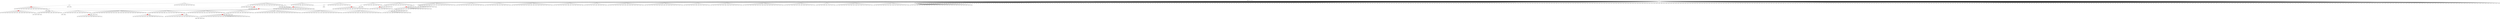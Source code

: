 digraph g {
	"59" -> "60";
	"60" [color=indianred1, style=filled, label="32"];
	"58" -> "59";
	"59" [label="25"];
	"52" -> "53";
	"53" [label="1"];
	"44" -> "45";
	"45" [color=indianred1, style=filled, label="26"];
	"43" -> "44";
	"44" [label="9"];
	"42" -> "43";
	"43" [color=indianred1, style=filled, label="24"];
	"41" -> "42";
	"42" [label="26"];
	"39" -> "40";
	"40" [label="17"];
	"37" -> "38";
	"38" [label="29"];
	"35" -> "36";
	"36" [color=indianred1, style=filled, label="37"];
	"34" -> "35";
	"35" [label="42"];
	"32" -> "33";
	"33" [color=indianred1, style=filled, label="14"];
	"31" -> "32";
	"32" [label="38"];
	"28" -> "29";
	"29" [color=indianred1, style=filled, label="27"];
	"27" -> "28";
	"28" [label="30"];
	"25" -> "26";
	"26" [label="11"];
	"24" -> "25";
	"25" [color=indianred1, style=filled, label="48"];
	"23" -> "24";
	"24" [label="44"];
	"19" -> "20";
	"20" [label="8"];
	"19" -> "21";
	"21" [label="45"];
	"19" -> "22";
	"22" [label="23"];
	"19" -> "23";
	"23" [label="48"];
	"19" -> "27";
	"27" [label="27"];
	"19" -> "30";
	"30" [label="5"];
	"19" -> "31";
	"31" [label="14"];
	"19" -> "34";
	"34" [label="37"];
	"19" -> "37";
	"37" [label="13"];
	"19" -> "39";
	"39" [label="7"];
	"18" -> "19";
	"19" [color=indianred1, style=filled, label="39"];
	"17" -> "18";
	"18" [color=indianred1, style=filled, label="4"];
	"16" -> "17";
	"17" [label="39"];
	"12" -> "13";
	"13" [color=indianred1, style=filled, label="10"];
	"11" -> "12";
	"12" [label="2"];
	"7" -> "8";
	"8" [color=indianred1, style=filled, label="6"];
	"6" -> "7";
	"7" [label="34"];
	"3" -> "4";
	"4" [label="43"];
	"2" -> "3";
	"3" [color=indianred1, style=filled, label="3"];
	"1" -> "2";
	"2" [label="36"];
	"1" -> "5";
	"5" [label="31"];
	"0" -> "1";
	"1" [label="3"];
	"0" -> "6";
	"6" [label="6"];
	"0" -> "9";
	"9" [label="41"];
	"0" -> "10";
	"10" [label="18"];
	"0" -> "11";
	"11" [label="10"];
	"0" -> "14";
	"14" [label="16"];
	"0" -> "15";
	"15" [label="46"];
	"0" -> "16";
	"16" [label="4"];
	"0" -> "41";
	"41" [label="24"];
	"0" -> "46";
	"46" [label="35"];
	"0" -> "47";
	"47" [label="28"];
	"0" -> "48";
	"48" [label="49"];
	"0" -> "49";
	"49" [label="15"];
	"0" -> "50";
	"50" [label="40"];
	"0" -> "51";
	"51" [label="19"];
	"0" -> "52";
	"52" [label="20"];
	"0" -> "54";
	"54" [label="50"];
	"0" -> "55";
	"55" [label="22"];
	"0" -> "56";
	"56" [label="33"];
	"0" -> "57";
	"57" [label="12"];
	"0" -> "58";
	"58" [label="32"];
	"0" -> "61";
	"61" [label="47"];
	"0" -> "62";
	"62" [label="21"];
	"0" [label="germline"];
	"0" -> "cell1";
	"cell1" [shape=box];
	"1" -> "cell2";
	"cell2" [shape=box];
	"36" -> "cell3";
	"cell3" [shape=box];
	"30" -> "cell4";
	"cell4" [shape=box];
	"41" -> "cell5";
	"cell5" [shape=box];
	"0" -> "cell6";
	"cell6" [shape=box];
	"24" -> "cell7";
	"cell7" [shape=box];
	"0" -> "cell8";
	"cell8" [shape=box];
	"45" -> "cell9";
	"cell9" [shape=box];
	"60" -> "cell10";
	"cell10" [shape=box];
	"0" -> "cell11";
	"cell11" [shape=box];
	"33" -> "cell12";
	"cell12" [shape=box];
	"52" -> "cell13";
	"cell13" [shape=box];
	"0" -> "cell14";
	"cell14" [shape=box];
	"0" -> "cell15";
	"cell15" [shape=box];
	"0" -> "cell16";
	"cell16" [shape=box];
	"27" -> "cell17";
	"cell17" [shape=box];
	"11" -> "cell18";
	"cell18" [shape=box];
	"0" -> "cell19";
	"cell19" [shape=box];
	"54" -> "cell20";
	"cell20" [shape=box];
	"0" -> "cell21";
	"cell21" [shape=box];
	"0" -> "cell22";
	"cell22" [shape=box];
	"49" -> "cell23";
	"cell23" [shape=box];
	"45" -> "cell24";
	"cell24" [shape=box];
	"57" -> "cell25";
	"cell25" [shape=box];
	"0" -> "cell26";
	"cell26" [shape=box];
	"0" -> "cell27";
	"cell27" [shape=box];
	"33" -> "cell28";
	"cell28" [shape=box];
	"58" -> "cell29";
	"cell29" [shape=box];
	"0" -> "cell30";
	"cell30" [shape=box];
	"37" -> "cell31";
	"cell31" [shape=box];
	"22" -> "cell32";
	"cell32" [shape=box];
	"36" -> "cell33";
	"cell33" [shape=box];
	"0" -> "cell34";
	"cell34" [shape=box];
	"60" -> "cell35";
	"cell35" [shape=box];
	"0" -> "cell36";
	"cell36" [shape=box];
	"0" -> "cell37";
	"cell37" [shape=box];
	"0" -> "cell38";
	"cell38" [shape=box];
	"0" -> "cell39";
	"cell39" [shape=box];
	"53" -> "cell40";
	"cell40" [shape=box];
	"10" -> "cell41";
	"cell41" [shape=box];
	"0" -> "cell42";
	"cell42" [shape=box];
	"0" -> "cell43";
	"cell43" [shape=box];
	"36" -> "cell44";
	"cell44" [shape=box];
	"0" -> "cell45";
	"cell45" [shape=box];
	"0" -> "cell46";
	"cell46" [shape=box];
	"51" -> "cell47";
	"cell47" [shape=box];
	"9" -> "cell48";
	"cell48" [shape=box];
	"41" -> "cell49";
	"cell49" [shape=box];
	"0" -> "cell50";
	"cell50" [shape=box];
	"0" -> "cell51";
	"cell51" [shape=box];
	"25" -> "cell52";
	"cell52" [shape=box];
	"0" -> "cell53";
	"cell53" [shape=box];
	"16" -> "cell54";
	"cell54" [shape=box];
	"0" -> "cell55";
	"cell55" [shape=box];
	"0" -> "cell56";
	"cell56" [shape=box];
	"27" -> "cell57";
	"cell57" [shape=box];
	"0" -> "cell58";
	"cell58" [shape=box];
	"57" -> "cell59";
	"cell59" [shape=box];
	"48" -> "cell60";
	"cell60" [shape=box];
	"1" -> "cell61";
	"cell61" [shape=box];
	"0" -> "cell62";
	"cell62" [shape=box];
	"0" -> "cell63";
	"cell63" [shape=box];
	"46" -> "cell64";
	"cell64" [shape=box];
	"29" -> "cell65";
	"cell65" [shape=box];
	"0" -> "cell66";
	"cell66" [shape=box];
	"0" -> "cell67";
	"cell67" [shape=box];
	"46" -> "cell68";
	"cell68" [shape=box];
	"0" -> "cell69";
	"cell69" [shape=box];
	"61" -> "cell70";
	"cell70" [shape=box];
	"4" -> "cell71";
	"cell71" [shape=box];
	"46" -> "cell72";
	"cell72" [shape=box];
	"60" -> "cell73";
	"cell73" [shape=box];
	"61" -> "cell74";
	"cell74" [shape=box];
	"50" -> "cell75";
	"cell75" [shape=box];
	"0" -> "cell76";
	"cell76" [shape=box];
	"0" -> "cell77";
	"cell77" [shape=box];
	"21" -> "cell78";
	"cell78" [shape=box];
	"0" -> "cell79";
	"cell79" [shape=box];
	"0" -> "cell80";
	"cell80" [shape=box];
	"0" -> "cell81";
	"cell81" [shape=box];
	"58" -> "cell82";
	"cell82" [shape=box];
	"0" -> "cell83";
	"cell83" [shape=box];
	"27" -> "cell84";
	"cell84" [shape=box];
	"0" -> "cell85";
	"cell85" [shape=box];
	"0" -> "cell86";
	"cell86" [shape=box];
	"15" -> "cell87";
	"cell87" [shape=box];
	"41" -> "cell88";
	"cell88" [shape=box];
	"52" -> "cell89";
	"cell89" [shape=box];
	"0" -> "cell90";
	"cell90" [shape=box];
	"0" -> "cell91";
	"cell91" [shape=box];
	"0" -> "cell92";
	"cell92" [shape=box];
	"0" -> "cell93";
	"cell93" [shape=box];
	"0" -> "cell94";
	"cell94" [shape=box];
	"8" -> "cell95";
	"cell95" [shape=box];
	"0" -> "cell96";
	"cell96" [shape=box];
	"0" -> "cell97";
	"cell97" [shape=box];
	"14" -> "cell98";
	"cell98" [shape=box];
	"41" -> "cell99";
	"cell99" [shape=box];
	"0" -> "cell100";
	"cell100" [shape=box];
	"22" -> "cell101";
	"cell101" [shape=box];
	"0" -> "cell102";
	"cell102" [shape=box];
	"14" -> "cell103";
	"cell103" [shape=box];
	"0" -> "cell104";
	"cell104" [shape=box];
	"6" -> "cell105";
	"cell105" [shape=box];
	"27" -> "cell106";
	"cell106" [shape=box];
	"23" -> "cell107";
	"cell107" [shape=box];
	"8" -> "cell108";
	"cell108" [shape=box];
	"0" -> "cell109";
	"cell109" [shape=box];
	"0" -> "cell110";
	"cell110" [shape=box];
	"0" -> "cell111";
	"cell111" [shape=box];
	"0" -> "cell112";
	"cell112" [shape=box];
	"0" -> "cell113";
	"cell113" [shape=box];
	"56" -> "cell114";
	"cell114" [shape=box];
	"48" -> "cell115";
	"cell115" [shape=box];
	"58" -> "cell116";
	"cell116" [shape=box];
	"11" -> "cell117";
	"cell117" [shape=box];
	"48" -> "cell118";
	"cell118" [shape=box];
	"50" -> "cell119";
	"cell119" [shape=box];
	"0" -> "cell120";
	"cell120" [shape=box];
	"15" -> "cell121";
	"cell121" [shape=box];
	"0" -> "cell122";
	"cell122" [shape=box];
	"51" -> "cell123";
	"cell123" [shape=box];
	"0" -> "cell124";
	"cell124" [shape=box];
	"0" -> "cell125";
	"cell125" [shape=box];
	"0" -> "cell126";
	"cell126" [shape=box];
	"0" -> "cell127";
	"cell127" [shape=box];
	"43" -> "cell128";
	"cell128" [shape=box];
	"0" -> "cell129";
	"cell129" [shape=box];
	"54" -> "cell130";
	"cell130" [shape=box];
	"52" -> "cell131";
	"cell131" [shape=box];
	"0" -> "cell132";
	"cell132" [shape=box];
	"0" -> "cell133";
	"cell133" [shape=box];
	"0" -> "cell134";
	"cell134" [shape=box];
	"0" -> "cell135";
	"cell135" [shape=box];
	"18" -> "cell136";
	"cell136" [shape=box];
	"18" -> "cell137";
	"cell137" [shape=box];
	"0" -> "cell138";
	"cell138" [shape=box];
	"16" -> "cell139";
	"cell139" [shape=box];
	"0" -> "cell140";
	"cell140" [shape=box];
	"13" -> "cell141";
	"cell141" [shape=box];
	"0" -> "cell142";
	"cell142" [shape=box];
	"39" -> "cell143";
	"cell143" [shape=box];
	"0" -> "cell144";
	"cell144" [shape=box];
	"29" -> "cell145";
	"cell145" [shape=box];
	"25" -> "cell146";
	"cell146" [shape=box];
	"0" -> "cell147";
	"cell147" [shape=box];
	"45" -> "cell148";
	"cell148" [shape=box];
	"47" -> "cell149";
	"cell149" [shape=box];
	"0" -> "cell150";
	"cell150" [shape=box];
	"33" -> "cell151";
	"cell151" [shape=box];
	"40" -> "cell152";
	"cell152" [shape=box];
	"57" -> "cell153";
	"cell153" [shape=box];
	"33" -> "cell154";
	"cell154" [shape=box];
	"0" -> "cell155";
	"cell155" [shape=box];
	"0" -> "cell156";
	"cell156" [shape=box];
	"0" -> "cell157";
	"cell157" [shape=box];
	"14" -> "cell158";
	"cell158" [shape=box];
	"0" -> "cell159";
	"cell159" [shape=box];
	"0" -> "cell160";
	"cell160" [shape=box];
	"0" -> "cell161";
	"cell161" [shape=box];
	"0" -> "cell162";
	"cell162" [shape=box];
	"57" -> "cell163";
	"cell163" [shape=box];
	"0" -> "cell164";
	"cell164" [shape=box];
	"0" -> "cell165";
	"cell165" [shape=box];
	"0" -> "cell166";
	"cell166" [shape=box];
	"61" -> "cell167";
	"cell167" [shape=box];
	"49" -> "cell168";
	"cell168" [shape=box];
	"0" -> "cell169";
	"cell169" [shape=box];
	"0" -> "cell170";
	"cell170" [shape=box];
	"0" -> "cell171";
	"cell171" [shape=box];
	"50" -> "cell172";
	"cell172" [shape=box];
	"3" -> "cell173";
	"cell173" [shape=box];
	"18" -> "cell174";
	"cell174" [shape=box];
	"0" -> "cell175";
	"cell175" [shape=box];
	"0" -> "cell176";
	"cell176" [shape=box];
	"54" -> "cell177";
	"cell177" [shape=box];
	"0" -> "cell178";
	"cell178" [shape=box];
	"34" -> "cell179";
	"cell179" [shape=box];
	"21" -> "cell180";
	"cell180" [shape=box];
	"0" -> "cell181";
	"cell181" [shape=box];
	"0" -> "cell182";
	"cell182" [shape=box];
	"47" -> "cell183";
	"cell183" [shape=box];
	"15" -> "cell184";
	"cell184" [shape=box];
	"0" -> "cell185";
	"cell185" [shape=box];
	"30" -> "cell186";
	"cell186" [shape=box];
	"0" -> "cell187";
	"cell187" [shape=box];
	"22" -> "cell188";
	"cell188" [shape=box];
	"13" -> "cell189";
	"cell189" [shape=box];
	"0" -> "cell190";
	"cell190" [shape=box];
	"0" -> "cell191";
	"cell191" [shape=box];
	"0" -> "cell192";
	"cell192" [shape=box];
	"0" -> "cell193";
	"cell193" [shape=box];
	"0" -> "cell194";
	"cell194" [shape=box];
	"0" -> "cell195";
	"cell195" [shape=box];
	"0" -> "cell196";
	"cell196" [shape=box];
	"0" -> "cell197";
	"cell197" [shape=box];
	"62" -> "cell198";
	"cell198" [shape=box];
	"45" -> "cell199";
	"cell199" [shape=box];
	"27" -> "cell200";
	"cell200" [shape=box];
	"31" -> "cell201";
	"cell201" [shape=box];
	"0" -> "cell202";
	"cell202" [shape=box];
	"0" -> "cell203";
	"cell203" [shape=box];
	"0" -> "cell204";
	"cell204" [shape=box];
	"0" -> "cell205";
	"cell205" [shape=box];
	"0" -> "cell206";
	"cell206" [shape=box];
	"48" -> "cell207";
	"cell207" [shape=box];
	"3" -> "cell208";
	"cell208" [shape=box];
	"0" -> "cell209";
	"cell209" [shape=box];
	"0" -> "cell210";
	"cell210" [shape=box];
	"46" -> "cell211";
	"cell211" [shape=box];
	"0" -> "cell212";
	"cell212" [shape=box];
	"6" -> "cell213";
	"cell213" [shape=box];
	"47" -> "cell214";
	"cell214" [shape=box];
	"0" -> "cell215";
	"cell215" [shape=box];
	"45" -> "cell216";
	"cell216" [shape=box];
	"0" -> "cell217";
	"cell217" [shape=box];
	"34" -> "cell218";
	"cell218" [shape=box];
	"29" -> "cell219";
	"cell219" [shape=box];
	"18" -> "cell220";
	"cell220" [shape=box];
	"0" -> "cell221";
	"cell221" [shape=box];
	"46" -> "cell222";
	"cell222" [shape=box];
	"0" -> "cell223";
	"cell223" [shape=box];
	"20" -> "cell224";
	"cell224" [shape=box];
	"0" -> "cell225";
	"cell225" [shape=box];
	"0" -> "cell226";
	"cell226" [shape=box];
	"51" -> "cell227";
	"cell227" [shape=box];
	"47" -> "cell228";
	"cell228" [shape=box];
	"60" -> "cell229";
	"cell229" [shape=box];
	"0" -> "cell230";
	"cell230" [shape=box];
	"45" -> "cell231";
	"cell231" [shape=box];
	"0" -> "cell232";
	"cell232" [shape=box];
	"4" -> "cell233";
	"cell233" [shape=box];
	"0" -> "cell234";
	"cell234" [shape=box];
	"0" -> "cell235";
	"cell235" [shape=box];
	"43" -> "cell236";
	"cell236" [shape=box];
	"0" -> "cell237";
	"cell237" [shape=box];
	"0" -> "cell238";
	"cell238" [shape=box];
	"0" -> "cell239";
	"cell239" [shape=box];
	"0" -> "cell240";
	"cell240" [shape=box];
	"0" -> "cell241";
	"cell241" [shape=box];
	"0" -> "cell242";
	"cell242" [shape=box];
	"21" -> "cell243";
	"cell243" [shape=box];
	"7" -> "cell244";
	"cell244" [shape=box];
	"52" -> "cell245";
	"cell245" [shape=box];
	"0" -> "cell246";
	"cell246" [shape=box];
	"0" -> "cell247";
	"cell247" [shape=box];
	"0" -> "cell248";
	"cell248" [shape=box];
	"9" -> "cell249";
	"cell249" [shape=box];
	"39" -> "cell250";
	"cell250" [shape=box];
	"0" -> "cell251";
	"cell251" [shape=box];
	"10" -> "cell252";
	"cell252" [shape=box];
	"0" -> "cell253";
	"cell253" [shape=box];
	"10" -> "cell254";
	"cell254" [shape=box];
	"0" -> "cell255";
	"cell255" [shape=box];
	"0" -> "cell256";
	"cell256" [shape=box];
	"21" -> "cell257";
	"cell257" [shape=box];
	"3" -> "cell258";
	"cell258" [shape=box];
	"0" -> "cell259";
	"cell259" [shape=box];
	"49" -> "cell260";
	"cell260" [shape=box];
	"0" -> "cell261";
	"cell261" [shape=box];
	"0" -> "cell262";
	"cell262" [shape=box];
	"0" -> "cell263";
	"cell263" [shape=box];
	"0" -> "cell264";
	"cell264" [shape=box];
	"0" -> "cell265";
	"cell265" [shape=box];
	"42" -> "cell266";
	"cell266" [shape=box];
	"50" -> "cell267";
	"cell267" [shape=box];
	"0" -> "cell268";
	"cell268" [shape=box];
	"0" -> "cell269";
	"cell269" [shape=box];
	"8" -> "cell270";
	"cell270" [shape=box];
	"0" -> "cell271";
	"cell271" [shape=box];
	"0" -> "cell272";
	"cell272" [shape=box];
	"0" -> "cell273";
	"cell273" [shape=box];
	"0" -> "cell274";
	"cell274" [shape=box];
	"43" -> "cell275";
	"cell275" [shape=box];
	"0" -> "cell276";
	"cell276" [shape=box];
	"0" -> "cell277";
	"cell277" [shape=box];
	"0" -> "cell278";
	"cell278" [shape=box];
	"0" -> "cell279";
	"cell279" [shape=box];
	"0" -> "cell280";
	"cell280" [shape=box];
	"34" -> "cell281";
	"cell281" [shape=box];
	"0" -> "cell282";
	"cell282" [shape=box];
	"0" -> "cell283";
	"cell283" [shape=box];
	"56" -> "cell284";
	"cell284" [shape=box];
	"0" -> "cell285";
	"cell285" [shape=box];
	"42" -> "cell286";
	"cell286" [shape=box];
	"48" -> "cell287";
	"cell287" [shape=box];
	"31" -> "cell288";
	"cell288" [shape=box];
	"58" -> "cell289";
	"cell289" [shape=box];
	"0" -> "cell290";
	"cell290" [shape=box];
	"0" -> "cell291";
	"cell291" [shape=box];
	"1" -> "cell292";
	"cell292" [shape=box];
	"49" -> "cell293";
	"cell293" [shape=box];
	"0" -> "cell294";
	"cell294" [shape=box];
	"0" -> "cell295";
	"cell295" [shape=box];
	"0" -> "cell296";
	"cell296" [shape=box];
	"28" -> "cell297";
	"cell297" [shape=box];
	"36" -> "cell298";
	"cell298" [shape=box];
	"0" -> "cell299";
	"cell299" [shape=box];
	"0" -> "cell300";
	"cell300" [shape=box];
	"62" -> "cell301";
	"cell301" [shape=box];
	"0" -> "cell302";
	"cell302" [shape=box];
	"0" -> "cell303";
	"cell303" [shape=box];
	"33" -> "cell304";
	"cell304" [shape=box];
	"57" -> "cell305";
	"cell305" [shape=box];
	"10" -> "cell306";
	"cell306" [shape=box];
	"0" -> "cell307";
	"cell307" [shape=box];
	"0" -> "cell308";
	"cell308" [shape=box];
	"27" -> "cell309";
	"cell309" [shape=box];
	"0" -> "cell310";
	"cell310" [shape=box];
	"0" -> "cell311";
	"cell311" [shape=box];
	"12" -> "cell312";
	"cell312" [shape=box];
	"49" -> "cell313";
	"cell313" [shape=box];
	"15" -> "cell314";
	"cell314" [shape=box];
	"30" -> "cell315";
	"cell315" [shape=box];
	"0" -> "cell316";
	"cell316" [shape=box];
	"0" -> "cell317";
	"cell317" [shape=box];
	"21" -> "cell318";
	"cell318" [shape=box];
	"30" -> "cell319";
	"cell319" [shape=box];
	"0" -> "cell320";
	"cell320" [shape=box];
	"18" -> "cell321";
	"cell321" [shape=box];
	"0" -> "cell322";
	"cell322" [shape=box];
	"0" -> "cell323";
	"cell323" [shape=box];
	"0" -> "cell324";
	"cell324" [shape=box];
	"37" -> "cell325";
	"cell325" [shape=box];
	"0" -> "cell326";
	"cell326" [shape=box];
	"50" -> "cell327";
	"cell327" [shape=box];
	"0" -> "cell328";
	"cell328" [shape=box];
	"49" -> "cell329";
	"cell329" [shape=box];
	"56" -> "cell330";
	"cell330" [shape=box];
	"20" -> "cell331";
	"cell331" [shape=box];
	"54" -> "cell332";
	"cell332" [shape=box];
	"0" -> "cell333";
	"cell333" [shape=box];
	"54" -> "cell334";
	"cell334" [shape=box];
	"0" -> "cell335";
	"cell335" [shape=box];
	"37" -> "cell336";
	"cell336" [shape=box];
	"0" -> "cell337";
	"cell337" [shape=box];
	"0" -> "cell338";
	"cell338" [shape=box];
	"0" -> "cell339";
	"cell339" [shape=box];
	"0" -> "cell340";
	"cell340" [shape=box];
	"0" -> "cell341";
	"cell341" [shape=box];
	"0" -> "cell342";
	"cell342" [shape=box];
	"0" -> "cell343";
	"cell343" [shape=box];
	"0" -> "cell344";
	"cell344" [shape=box];
	"0" -> "cell345";
	"cell345" [shape=box];
	"0" -> "cell346";
	"cell346" [shape=box];
	"52" -> "cell347";
	"cell347" [shape=box];
	"0" -> "cell348";
	"cell348" [shape=box];
	"36" -> "cell349";
	"cell349" [shape=box];
	"0" -> "cell350";
	"cell350" [shape=box];
	"23" -> "cell351";
	"cell351" [shape=box];
	"20" -> "cell352";
	"cell352" [shape=box];
	"21" -> "cell353";
	"cell353" [shape=box];
	"0" -> "cell354";
	"cell354" [shape=box];
	"0" -> "cell355";
	"cell355" [shape=box];
	"0" -> "cell356";
	"cell356" [shape=box];
	"60" -> "cell357";
	"cell357" [shape=box];
	"0" -> "cell358";
	"cell358" [shape=box];
	"13" -> "cell359";
	"cell359" [shape=box];
	"0" -> "cell360";
	"cell360" [shape=box];
	"0" -> "cell361";
	"cell361" [shape=box];
	"0" -> "cell362";
	"cell362" [shape=box];
	"0" -> "cell363";
	"cell363" [shape=box];
	"0" -> "cell364";
	"cell364" [shape=box];
	"34" -> "cell365";
	"cell365" [shape=box];
	"62" -> "cell366";
	"cell366" [shape=box];
	"0" -> "cell367";
	"cell367" [shape=box];
	"0" -> "cell368";
	"cell368" [shape=box];
	"0" -> "cell369";
	"cell369" [shape=box];
	"21" -> "cell370";
	"cell370" [shape=box];
	"29" -> "cell371";
	"cell371" [shape=box];
	"34" -> "cell372";
	"cell372" [shape=box];
	"62" -> "cell373";
	"cell373" [shape=box];
	"0" -> "cell374";
	"cell374" [shape=box];
	"32" -> "cell375";
	"cell375" [shape=box];
	"11" -> "cell376";
	"cell376" [shape=box];
	"0" -> "cell377";
	"cell377" [shape=box];
	"0" -> "cell378";
	"cell378" [shape=box];
	"0" -> "cell379";
	"cell379" [shape=box];
	"0" -> "cell380";
	"cell380" [shape=box];
	"0" -> "cell381";
	"cell381" [shape=box];
	"0" -> "cell382";
	"cell382" [shape=box];
	"0" -> "cell383";
	"cell383" [shape=box];
	"0" -> "cell384";
	"cell384" [shape=box];
	"0" -> "cell385";
	"cell385" [shape=box];
	"2" -> "cell386";
	"cell386" [shape=box];
	"0" -> "cell387";
	"cell387" [shape=box];
	"0" -> "cell388";
	"cell388" [shape=box];
	"0" -> "cell389";
	"cell389" [shape=box];
	"62" -> "cell390";
	"cell390" [shape=box];
	"0" -> "cell391";
	"cell391" [shape=box];
	"0" -> "cell392";
	"cell392" [shape=box];
	"0" -> "cell393";
	"cell393" [shape=box];
	"0" -> "cell394";
	"cell394" [shape=box];
	"0" -> "cell395";
	"cell395" [shape=box];
	"0" -> "cell396";
	"cell396" [shape=box];
	"0" -> "cell397";
	"cell397" [shape=box];
	"18" -> "cell398";
	"cell398" [shape=box];
	"0" -> "cell399";
	"cell399" [shape=box];
	"0" -> "cell400";
	"cell400" [shape=box];
	"57" -> "cell401";
	"cell401" [shape=box];
	"37" -> "cell402";
	"cell402" [shape=box];
	"20" -> "cell403";
	"cell403" [shape=box];
	"27" -> "cell404";
	"cell404" [shape=box];
	"0" -> "cell405";
	"cell405" [shape=box];
	"2" -> "cell406";
	"cell406" [shape=box];
	"16" -> "cell407";
	"cell407" [shape=box];
	"0" -> "cell408";
	"cell408" [shape=box];
	"0" -> "cell409";
	"cell409" [shape=box];
	"0" -> "cell410";
	"cell410" [shape=box];
	"21" -> "cell411";
	"cell411" [shape=box];
	"0" -> "cell412";
	"cell412" [shape=box];
	"0" -> "cell413";
	"cell413" [shape=box];
	"33" -> "cell414";
	"cell414" [shape=box];
	"0" -> "cell415";
	"cell415" [shape=box];
	"18" -> "cell416";
	"cell416" [shape=box];
	"0" -> "cell417";
	"cell417" [shape=box];
	"52" -> "cell418";
	"cell418" [shape=box];
	"10" -> "cell419";
	"cell419" [shape=box];
	"0" -> "cell420";
	"cell420" [shape=box];
	"0" -> "cell421";
	"cell421" [shape=box];
	"0" -> "cell422";
	"cell422" [shape=box];
	"25" -> "cell423";
	"cell423" [shape=box];
	"0" -> "cell424";
	"cell424" [shape=box];
	"0" -> "cell425";
	"cell425" [shape=box];
	"0" -> "cell426";
	"cell426" [shape=box];
	"0" -> "cell427";
	"cell427" [shape=box];
	"0" -> "cell428";
	"cell428" [shape=box];
	"0" -> "cell429";
	"cell429" [shape=box];
	"61" -> "cell430";
	"cell430" [shape=box];
	"0" -> "cell431";
	"cell431" [shape=box];
	"0" -> "cell432";
	"cell432" [shape=box];
	"34" -> "cell433";
	"cell433" [shape=box];
	"61" -> "cell434";
	"cell434" [shape=box];
	"0" -> "cell435";
	"cell435" [shape=box];
	"8" -> "cell436";
	"cell436" [shape=box];
	"39" -> "cell437";
	"cell437" [shape=box];
	"25" -> "cell438";
	"cell438" [shape=box];
	"0" -> "cell439";
	"cell439" [shape=box];
	"0" -> "cell440";
	"cell440" [shape=box];
	"47" -> "cell441";
	"cell441" [shape=box];
	"0" -> "cell442";
	"cell442" [shape=box];
	"0" -> "cell443";
	"cell443" [shape=box];
	"0" -> "cell444";
	"cell444" [shape=box];
	"37" -> "cell445";
	"cell445" [shape=box];
	"0" -> "cell446";
	"cell446" [shape=box];
	"3" -> "cell447";
	"cell447" [shape=box];
	"0" -> "cell448";
	"cell448" [shape=box];
	"9" -> "cell449";
	"cell449" [shape=box];
	"48" -> "cell450";
	"cell450" [shape=box];
	"47" -> "cell451";
	"cell451" [shape=box];
	"15" -> "cell452";
	"cell452" [shape=box];
	"22" -> "cell453";
	"cell453" [shape=box];
	"47" -> "cell454";
	"cell454" [shape=box];
	"6" -> "cell455";
	"cell455" [shape=box];
	"55" -> "cell456";
	"cell456" [shape=box];
	"4" -> "cell457";
	"cell457" [shape=box];
	"51" -> "cell458";
	"cell458" [shape=box];
	"0" -> "cell459";
	"cell459" [shape=box];
	"34" -> "cell460";
	"cell460" [shape=box];
	"1" -> "cell461";
	"cell461" [shape=box];
	"0" -> "cell462";
	"cell462" [shape=box];
	"0" -> "cell463";
	"cell463" [shape=box];
	"0" -> "cell464";
	"cell464" [shape=box];
	"0" -> "cell465";
	"cell465" [shape=box];
	"0" -> "cell466";
	"cell466" [shape=box];
	"21" -> "cell467";
	"cell467" [shape=box];
	"48" -> "cell468";
	"cell468" [shape=box];
	"0" -> "cell469";
	"cell469" [shape=box];
	"9" -> "cell470";
	"cell470" [shape=box];
	"0" -> "cell471";
	"cell471" [shape=box];
	"0" -> "cell472";
	"cell472" [shape=box];
	"33" -> "cell473";
	"cell473" [shape=box];
	"0" -> "cell474";
	"cell474" [shape=box];
	"11" -> "cell475";
	"cell475" [shape=box];
	"57" -> "cell476";
	"cell476" [shape=box];
	"0" -> "cell477";
	"cell477" [shape=box];
	"14" -> "cell478";
	"cell478" [shape=box];
	"0" -> "cell479";
	"cell479" [shape=box];
	"14" -> "cell480";
	"cell480" [shape=box];
	"0" -> "cell481";
	"cell481" [shape=box];
	"22" -> "cell482";
	"cell482" [shape=box];
	"0" -> "cell483";
	"cell483" [shape=box];
	"52" -> "cell484";
	"cell484" [shape=box];
	"21" -> "cell485";
	"cell485" [shape=box];
	"0" -> "cell486";
	"cell486" [shape=box];
	"34" -> "cell487";
	"cell487" [shape=box];
	"20" -> "cell488";
	"cell488" [shape=box];
	"0" -> "cell489";
	"cell489" [shape=box];
	"55" -> "cell490";
	"cell490" [shape=box];
	"27" -> "cell491";
	"cell491" [shape=box];
	"45" -> "cell492";
	"cell492" [shape=box];
	"3" -> "cell493";
	"cell493" [shape=box];
	"3" -> "cell494";
	"cell494" [shape=box];
	"6" -> "cell495";
	"cell495" [shape=box];
	"0" -> "cell496";
	"cell496" [shape=box];
	"0" -> "cell497";
	"cell497" [shape=box];
	"11" -> "cell498";
	"cell498" [shape=box];
	"20" -> "cell499";
	"cell499" [shape=box];
	"0" -> "cell500";
	"cell500" [shape=box];
	"0" -> "cell501";
	"cell501" [shape=box];
	"56" -> "cell502";
	"cell502" [shape=box];
	"0" -> "cell503";
	"cell503" [shape=box];
	"33" -> "cell504";
	"cell504" [shape=box];
	"0" -> "cell505";
	"cell505" [shape=box];
	"0" -> "cell506";
	"cell506" [shape=box];
	"45" -> "cell507";
	"cell507" [shape=box];
	"0" -> "cell508";
	"cell508" [shape=box];
	"0" -> "cell509";
	"cell509" [shape=box];
	"23" -> "cell510";
	"cell510" [shape=box];
	"0" -> "cell511";
	"cell511" [shape=box];
	"0" -> "cell512";
	"cell512" [shape=box];
	"0" -> "cell513";
	"cell513" [shape=box];
	"27" -> "cell514";
	"cell514" [shape=box];
	"0" -> "cell515";
	"cell515" [shape=box];
	"0" -> "cell516";
	"cell516" [shape=box];
	"0" -> "cell517";
	"cell517" [shape=box];
	"0" -> "cell518";
	"cell518" [shape=box];
	"0" -> "cell519";
	"cell519" [shape=box];
	"0" -> "cell520";
	"cell520" [shape=box];
	"0" -> "cell521";
	"cell521" [shape=box];
	"15" -> "cell522";
	"cell522" [shape=box];
	"20" -> "cell523";
	"cell523" [shape=box];
	"25" -> "cell524";
	"cell524" [shape=box];
	"13" -> "cell525";
	"cell525" [shape=box];
	"0" -> "cell526";
	"cell526" [shape=box];
	"52" -> "cell527";
	"cell527" [shape=box];
	"0" -> "cell528";
	"cell528" [shape=box];
	"14" -> "cell529";
	"cell529" [shape=box];
	"31" -> "cell530";
	"cell530" [shape=box];
	"0" -> "cell531";
	"cell531" [shape=box];
	"27" -> "cell532";
	"cell532" [shape=box];
	"0" -> "cell533";
	"cell533" [shape=box];
	"55" -> "cell534";
	"cell534" [shape=box];
	"30" -> "cell535";
	"cell535" [shape=box];
	"0" -> "cell536";
	"cell536" [shape=box];
	"46" -> "cell537";
	"cell537" [shape=box];
	"0" -> "cell538";
	"cell538" [shape=box];
	"0" -> "cell539";
	"cell539" [shape=box];
	"0" -> "cell540";
	"cell540" [shape=box];
	"0" -> "cell541";
	"cell541" [shape=box];
	"7" -> "cell542";
	"cell542" [shape=box];
	"0" -> "cell543";
	"cell543" [shape=box];
	"0" -> "cell544";
	"cell544" [shape=box];
	"0" -> "cell545";
	"cell545" [shape=box];
	"36" -> "cell546";
	"cell546" [shape=box];
	"0" -> "cell547";
	"cell547" [shape=box];
	"0" -> "cell548";
	"cell548" [shape=box];
	"0" -> "cell549";
	"cell549" [shape=box];
	"0" -> "cell550";
	"cell550" [shape=box];
	"0" -> "cell551";
	"cell551" [shape=box];
	"0" -> "cell552";
	"cell552" [shape=box];
	"51" -> "cell553";
	"cell553" [shape=box];
	"58" -> "cell554";
	"cell554" [shape=box];
	"18" -> "cell555";
	"cell555" [shape=box];
	"0" -> "cell556";
	"cell556" [shape=box];
	"6" -> "cell557";
	"cell557" [shape=box];
	"0" -> "cell558";
	"cell558" [shape=box];
	"0" -> "cell559";
	"cell559" [shape=box];
	"0" -> "cell560";
	"cell560" [shape=box];
	"0" -> "cell561";
	"cell561" [shape=box];
	"20" -> "cell562";
	"cell562" [shape=box];
	"0" -> "cell563";
	"cell563" [shape=box];
	"0" -> "cell564";
	"cell564" [shape=box];
	"20" -> "cell565";
	"cell565" [shape=box];
	"60" -> "cell566";
	"cell566" [shape=box];
	"57" -> "cell567";
	"cell567" [shape=box];
	"0" -> "cell568";
	"cell568" [shape=box];
	"0" -> "cell569";
	"cell569" [shape=box];
	"0" -> "cell570";
	"cell570" [shape=box];
	"0" -> "cell571";
	"cell571" [shape=box];
	"0" -> "cell572";
	"cell572" [shape=box];
	"20" -> "cell573";
	"cell573" [shape=box];
	"29" -> "cell574";
	"cell574" [shape=box];
	"34" -> "cell575";
	"cell575" [shape=box];
	"0" -> "cell576";
	"cell576" [shape=box];
	"56" -> "cell577";
	"cell577" [shape=box];
	"8" -> "cell578";
	"cell578" [shape=box];
	"29" -> "cell579";
	"cell579" [shape=box];
	"0" -> "cell580";
	"cell580" [shape=box];
	"51" -> "cell581";
	"cell581" [shape=box];
	"21" -> "cell582";
	"cell582" [shape=box];
	"5" -> "cell583";
	"cell583" [shape=box];
	"0" -> "cell584";
	"cell584" [shape=box];
	"15" -> "cell585";
	"cell585" [shape=box];
	"0" -> "cell586";
	"cell586" [shape=box];
	"0" -> "cell587";
	"cell587" [shape=box];
	"0" -> "cell588";
	"cell588" [shape=box];
	"0" -> "cell589";
	"cell589" [shape=box];
	"0" -> "cell590";
	"cell590" [shape=box];
	"40" -> "cell591";
	"cell591" [shape=box];
	"0" -> "cell592";
	"cell592" [shape=box];
	"60" -> "cell593";
	"cell593" [shape=box];
	"51" -> "cell594";
	"cell594" [shape=box];
	"0" -> "cell595";
	"cell595" [shape=box];
	"0" -> "cell596";
	"cell596" [shape=box];
	"20" -> "cell597";
	"cell597" [shape=box];
	"0" -> "cell598";
	"cell598" [shape=box];
	"0" -> "cell599";
	"cell599" [shape=box];
	"0" -> "cell600";
	"cell600" [shape=box];
	"34" -> "cell601";
	"cell601" [shape=box];
	"0" -> "cell602";
	"cell602" [shape=box];
	"34" -> "cell603";
	"cell603" [shape=box];
	"0" -> "cell604";
	"cell604" [shape=box];
	"0" -> "cell605";
	"cell605" [shape=box];
	"0" -> "cell606";
	"cell606" [shape=box];
	"0" -> "cell607";
	"cell607" [shape=box];
	"0" -> "cell608";
	"cell608" [shape=box];
	"9" -> "cell609";
	"cell609" [shape=box];
	"27" -> "cell610";
	"cell610" [shape=box];
	"53" -> "cell611";
	"cell611" [shape=box];
	"27" -> "cell612";
	"cell612" [shape=box];
	"9" -> "cell613";
	"cell613" [shape=box];
	"7" -> "cell614";
	"cell614" [shape=box];
	"49" -> "cell615";
	"cell615" [shape=box];
	"56" -> "cell616";
	"cell616" [shape=box];
	"30" -> "cell617";
	"cell617" [shape=box];
	"0" -> "cell618";
	"cell618" [shape=box];
	"44" -> "cell619";
	"cell619" [shape=box];
	"0" -> "cell620";
	"cell620" [shape=box];
	"0" -> "cell621";
	"cell621" [shape=box];
	"0" -> "cell622";
	"cell622" [shape=box];
	"0" -> "cell623";
	"cell623" [shape=box];
	"13" -> "cell624";
	"cell624" [shape=box];
	"34" -> "cell625";
	"cell625" [shape=box];
	"0" -> "cell626";
	"cell626" [shape=box];
	"0" -> "cell627";
	"cell627" [shape=box];
	"16" -> "cell628";
	"cell628" [shape=box];
	"18" -> "cell629";
	"cell629" [shape=box];
	"0" -> "cell630";
	"cell630" [shape=box];
	"0" -> "cell631";
	"cell631" [shape=box];
	"0" -> "cell632";
	"cell632" [shape=box];
	"0" -> "cell633";
	"cell633" [shape=box];
	"0" -> "cell634";
	"cell634" [shape=box];
	"31" -> "cell635";
	"cell635" [shape=box];
	"24" -> "cell636";
	"cell636" [shape=box];
	"0" -> "cell637";
	"cell637" [shape=box];
	"48" -> "cell638";
	"cell638" [shape=box];
	"20" -> "cell639";
	"cell639" [shape=box];
	"52" -> "cell640";
	"cell640" [shape=box];
	"0" -> "cell641";
	"cell641" [shape=box];
	"13" -> "cell642";
	"cell642" [shape=box];
	"0" -> "cell643";
	"cell643" [shape=box];
	"46" -> "cell644";
	"cell644" [shape=box];
	"0" -> "cell645";
	"cell645" [shape=box];
	"0" -> "cell646";
	"cell646" [shape=box];
	"0" -> "cell647";
	"cell647" [shape=box];
	"0" -> "cell648";
	"cell648" [shape=box];
	"0" -> "cell649";
	"cell649" [shape=box];
	"29" -> "cell650";
	"cell650" [shape=box];
	"0" -> "cell651";
	"cell651" [shape=box];
	"22" -> "cell652";
	"cell652" [shape=box];
	"1" -> "cell653";
	"cell653" [shape=box];
	"0" -> "cell654";
	"cell654" [shape=box];
	"41" -> "cell655";
	"cell655" [shape=box];
	"25" -> "cell656";
	"cell656" [shape=box];
	"34" -> "cell657";
	"cell657" [shape=box];
	"0" -> "cell658";
	"cell658" [shape=box];
	"0" -> "cell659";
	"cell659" [shape=box];
	"48" -> "cell660";
	"cell660" [shape=box];
	"50" -> "cell661";
	"cell661" [shape=box];
	"42" -> "cell662";
	"cell662" [shape=box];
	"0" -> "cell663";
	"cell663" [shape=box];
	"31" -> "cell664";
	"cell664" [shape=box];
	"26" -> "cell665";
	"cell665" [shape=box];
	"0" -> "cell666";
	"cell666" [shape=box];
	"13" -> "cell667";
	"cell667" [shape=box];
	"57" -> "cell668";
	"cell668" [shape=box];
	"58" -> "cell669";
	"cell669" [shape=box];
	"25" -> "cell670";
	"cell670" [shape=box];
	"49" -> "cell671";
	"cell671" [shape=box];
	"18" -> "cell672";
	"cell672" [shape=box];
	"0" -> "cell673";
	"cell673" [shape=box];
	"1" -> "cell674";
	"cell674" [shape=box];
	"58" -> "cell675";
	"cell675" [shape=box];
	"46" -> "cell676";
	"cell676" [shape=box];
	"15" -> "cell677";
	"cell677" [shape=box];
	"0" -> "cell678";
	"cell678" [shape=box];
	"0" -> "cell679";
	"cell679" [shape=box];
	"55" -> "cell680";
	"cell680" [shape=box];
	"36" -> "cell681";
	"cell681" [shape=box];
	"34" -> "cell682";
	"cell682" [shape=box];
	"60" -> "cell683";
	"cell683" [shape=box];
	"0" -> "cell684";
	"cell684" [shape=box];
	"41" -> "cell685";
	"cell685" [shape=box];
	"31" -> "cell686";
	"cell686" [shape=box];
	"0" -> "cell687";
	"cell687" [shape=box];
	"0" -> "cell688";
	"cell688" [shape=box];
	"22" -> "cell689";
	"cell689" [shape=box];
	"58" -> "cell690";
	"cell690" [shape=box];
	"34" -> "cell691";
	"cell691" [shape=box];
	"9" -> "cell692";
	"cell692" [shape=box];
	"33" -> "cell693";
	"cell693" [shape=box];
	"10" -> "cell694";
	"cell694" [shape=box];
	"0" -> "cell695";
	"cell695" [shape=box];
	"31" -> "cell696";
	"cell696" [shape=box];
	"4" -> "cell697";
	"cell697" [shape=box];
	"0" -> "cell698";
	"cell698" [shape=box];
	"0" -> "cell699";
	"cell699" [shape=box];
	"7" -> "cell700";
	"cell700" [shape=box];
	"0" -> "cell701";
	"cell701" [shape=box];
	"6" -> "cell702";
	"cell702" [shape=box];
	"0" -> "cell703";
	"cell703" [shape=box];
	"0" -> "cell704";
	"cell704" [shape=box];
	"0" -> "cell705";
	"cell705" [shape=box];
	"0" -> "cell706";
	"cell706" [shape=box];
	"0" -> "cell707";
	"cell707" [shape=box];
	"61" -> "cell708";
	"cell708" [shape=box];
	"0" -> "cell709";
	"cell709" [shape=box];
	"41" -> "cell710";
	"cell710" [shape=box];
	"0" -> "cell711";
	"cell711" [shape=box];
	"0" -> "cell712";
	"cell712" [shape=box];
	"0" -> "cell713";
	"cell713" [shape=box];
	"6" -> "cell714";
	"cell714" [shape=box];
	"0" -> "cell715";
	"cell715" [shape=box];
	"14" -> "cell716";
	"cell716" [shape=box];
	"0" -> "cell717";
	"cell717" [shape=box];
	"0" -> "cell718";
	"cell718" [shape=box];
	"0" -> "cell719";
	"cell719" [shape=box];
	"0" -> "cell720";
	"cell720" [shape=box];
	"0" -> "cell721";
	"cell721" [shape=box];
	"23" -> "cell722";
	"cell722" [shape=box];
	"62" -> "cell723";
	"cell723" [shape=box];
	"1" -> "cell724";
	"cell724" [shape=box];
	"9" -> "cell725";
	"cell725" [shape=box];
	"2" -> "cell726";
	"cell726" [shape=box];
	"31" -> "cell727";
	"cell727" [shape=box];
	"0" -> "cell728";
	"cell728" [shape=box];
	"43" -> "cell729";
	"cell729" [shape=box];
	"0" -> "cell730";
	"cell730" [shape=box];
	"0" -> "cell731";
	"cell731" [shape=box];
	"0" -> "cell732";
	"cell732" [shape=box];
	"0" -> "cell733";
	"cell733" [shape=box];
	"0" -> "cell734";
	"cell734" [shape=box];
	"4" -> "cell735";
	"cell735" [shape=box];
	"0" -> "cell736";
	"cell736" [shape=box];
	"0" -> "cell737";
	"cell737" [shape=box];
	"25" -> "cell738";
	"cell738" [shape=box];
	"26" -> "cell739";
	"cell739" [shape=box];
	"0" -> "cell740";
	"cell740" [shape=box];
	"0" -> "cell741";
	"cell741" [shape=box];
	"0" -> "cell742";
	"cell742" [shape=box];
	"21" -> "cell743";
	"cell743" [shape=box];
	"0" -> "cell744";
	"cell744" [shape=box];
	"18" -> "cell745";
	"cell745" [shape=box];
	"15" -> "cell746";
	"cell746" [shape=box];
	"0" -> "cell747";
	"cell747" [shape=box];
	"0" -> "cell748";
	"cell748" [shape=box];
	"16" -> "cell749";
	"cell749" [shape=box];
	"0" -> "cell750";
	"cell750" [shape=box];
	"0" -> "cell751";
	"cell751" [shape=box];
	"0" -> "cell752";
	"cell752" [shape=box];
	"8" -> "cell753";
	"cell753" [shape=box];
	"0" -> "cell754";
	"cell754" [shape=box];
	"0" -> "cell755";
	"cell755" [shape=box];
	"9" -> "cell756";
	"cell756" [shape=box];
	"48" -> "cell757";
	"cell757" [shape=box];
	"47" -> "cell758";
	"cell758" [shape=box];
	"0" -> "cell759";
	"cell759" [shape=box];
	"0" -> "cell760";
	"cell760" [shape=box];
	"31" -> "cell761";
	"cell761" [shape=box];
	"6" -> "cell762";
	"cell762" [shape=box];
	"0" -> "cell763";
	"cell763" [shape=box];
	"54" -> "cell764";
	"cell764" [shape=box];
	"16" -> "cell765";
	"cell765" [shape=box];
	"0" -> "cell766";
	"cell766" [shape=box];
	"0" -> "cell767";
	"cell767" [shape=box];
	"0" -> "cell768";
	"cell768" [shape=box];
	"0" -> "cell769";
	"cell769" [shape=box];
	"31" -> "cell770";
	"cell770" [shape=box];
	"16" -> "cell771";
	"cell771" [shape=box];
	"0" -> "cell772";
	"cell772" [shape=box];
	"0" -> "cell773";
	"cell773" [shape=box];
	"0" -> "cell774";
	"cell774" [shape=box];
	"1" -> "cell775";
	"cell775" [shape=box];
	"57" -> "cell776";
	"cell776" [shape=box];
	"0" -> "cell777";
	"cell777" [shape=box];
	"0" -> "cell778";
	"cell778" [shape=box];
	"0" -> "cell779";
	"cell779" [shape=box];
	"52" -> "cell780";
	"cell780" [shape=box];
	"0" -> "cell781";
	"cell781" [shape=box];
	"51" -> "cell782";
	"cell782" [shape=box];
	"1" -> "cell783";
	"cell783" [shape=box];
	"37" -> "cell784";
	"cell784" [shape=box];
	"0" -> "cell785";
	"cell785" [shape=box];
	"23" -> "cell786";
	"cell786" [shape=box];
	"0" -> "cell787";
	"cell787" [shape=box];
	"0" -> "cell788";
	"cell788" [shape=box];
	"0" -> "cell789";
	"cell789" [shape=box];
	"0" -> "cell790";
	"cell790" [shape=box];
	"0" -> "cell791";
	"cell791" [shape=box];
	"0" -> "cell792";
	"cell792" [shape=box];
	"54" -> "cell793";
	"cell793" [shape=box];
	"0" -> "cell794";
	"cell794" [shape=box];
	"0" -> "cell795";
	"cell795" [shape=box];
	"0" -> "cell796";
	"cell796" [shape=box];
	"0" -> "cell797";
	"cell797" [shape=box];
	"16" -> "cell798";
	"cell798" [shape=box];
	"39" -> "cell799";
	"cell799" [shape=box];
	"0" -> "cell800";
	"cell800" [shape=box];
	"3" -> "cell801";
	"cell801" [shape=box];
	"37" -> "cell802";
	"cell802" [shape=box];
	"62" -> "cell803";
	"cell803" [shape=box];
	"33" -> "cell804";
	"cell804" [shape=box];
	"0" -> "cell805";
	"cell805" [shape=box];
	"51" -> "cell806";
	"cell806" [shape=box];
	"15" -> "cell807";
	"cell807" [shape=box];
	"0" -> "cell808";
	"cell808" [shape=box];
	"0" -> "cell809";
	"cell809" [shape=box];
	"0" -> "cell810";
	"cell810" [shape=box];
	"31" -> "cell811";
	"cell811" [shape=box];
	"10" -> "cell812";
	"cell812" [shape=box];
	"47" -> "cell813";
	"cell813" [shape=box];
	"29" -> "cell814";
	"cell814" [shape=box];
	"54" -> "cell815";
	"cell815" [shape=box];
	"50" -> "cell816";
	"cell816" [shape=box];
	"29" -> "cell817";
	"cell817" [shape=box];
	"25" -> "cell818";
	"cell818" [shape=box];
	"13" -> "cell819";
	"cell819" [shape=box];
	"0" -> "cell820";
	"cell820" [shape=box];
	"61" -> "cell821";
	"cell821" [shape=box];
	"0" -> "cell822";
	"cell822" [shape=box];
	"15" -> "cell823";
	"cell823" [shape=box];
	"62" -> "cell824";
	"cell824" [shape=box];
	"0" -> "cell825";
	"cell825" [shape=box];
	"25" -> "cell826";
	"cell826" [shape=box];
	"34" -> "cell827";
	"cell827" [shape=box];
	"0" -> "cell828";
	"cell828" [shape=box];
	"0" -> "cell829";
	"cell829" [shape=box];
	"0" -> "cell830";
	"cell830" [shape=box];
	"0" -> "cell831";
	"cell831" [shape=box];
	"0" -> "cell832";
	"cell832" [shape=box];
	"0" -> "cell833";
	"cell833" [shape=box];
	"0" -> "cell834";
	"cell834" [shape=box];
	"0" -> "cell835";
	"cell835" [shape=box];
	"51" -> "cell836";
	"cell836" [shape=box];
	"0" -> "cell837";
	"cell837" [shape=box];
	"0" -> "cell838";
	"cell838" [shape=box];
	"0" -> "cell839";
	"cell839" [shape=box];
	"0" -> "cell840";
	"cell840" [shape=box];
	"38" -> "cell841";
	"cell841" [shape=box];
	"0" -> "cell842";
	"cell842" [shape=box];
	"40" -> "cell843";
	"cell843" [shape=box];
	"5" -> "cell844";
	"cell844" [shape=box];
	"0" -> "cell845";
	"cell845" [shape=box];
	"18" -> "cell846";
	"cell846" [shape=box];
	"0" -> "cell847";
	"cell847" [shape=box];
	"34" -> "cell848";
	"cell848" [shape=box];
	"0" -> "cell849";
	"cell849" [shape=box];
	"0" -> "cell850";
	"cell850" [shape=box];
	"39" -> "cell851";
	"cell851" [shape=box];
	"0" -> "cell852";
	"cell852" [shape=box];
	"57" -> "cell853";
	"cell853" [shape=box];
	"26" -> "cell854";
	"cell854" [shape=box];
	"4" -> "cell855";
	"cell855" [shape=box];
	"5" -> "cell856";
	"cell856" [shape=box];
	"0" -> "cell857";
	"cell857" [shape=box];
	"0" -> "cell858";
	"cell858" [shape=box];
	"0" -> "cell859";
	"cell859" [shape=box];
	"45" -> "cell860";
	"cell860" [shape=box];
	"0" -> "cell861";
	"cell861" [shape=box];
	"60" -> "cell862";
	"cell862" [shape=box];
	"0" -> "cell863";
	"cell863" [shape=box];
	"0" -> "cell864";
	"cell864" [shape=box];
	"48" -> "cell865";
	"cell865" [shape=box];
	"53" -> "cell866";
	"cell866" [shape=box];
	"23" -> "cell867";
	"cell867" [shape=box];
	"0" -> "cell868";
	"cell868" [shape=box];
	"0" -> "cell869";
	"cell869" [shape=box];
	"15" -> "cell870";
	"cell870" [shape=box];
	"5" -> "cell871";
	"cell871" [shape=box];
	"41" -> "cell872";
	"cell872" [shape=box];
	"46" -> "cell873";
	"cell873" [shape=box];
	"0" -> "cell874";
	"cell874" [shape=box];
	"0" -> "cell875";
	"cell875" [shape=box];
	"25" -> "cell876";
	"cell876" [shape=box];
	"34" -> "cell877";
	"cell877" [shape=box];
	"0" -> "cell878";
	"cell878" [shape=box];
	"22" -> "cell879";
	"cell879" [shape=box];
	"0" -> "cell880";
	"cell880" [shape=box];
	"51" -> "cell881";
	"cell881" [shape=box];
	"0" -> "cell882";
	"cell882" [shape=box];
	"0" -> "cell883";
	"cell883" [shape=box];
	"22" -> "cell884";
	"cell884" [shape=box];
	"8" -> "cell885";
	"cell885" [shape=box];
	"0" -> "cell886";
	"cell886" [shape=box];
	"0" -> "cell887";
	"cell887" [shape=box];
	"39" -> "cell888";
	"cell888" [shape=box];
	"13" -> "cell889";
	"cell889" [shape=box];
	"14" -> "cell890";
	"cell890" [shape=box];
	"3" -> "cell891";
	"cell891" [shape=box];
	"15" -> "cell892";
	"cell892" [shape=box];
	"0" -> "cell893";
	"cell893" [shape=box];
	"0" -> "cell894";
	"cell894" [shape=box];
	"0" -> "cell895";
	"cell895" [shape=box];
	"0" -> "cell896";
	"cell896" [shape=box];
	"0" -> "cell897";
	"cell897" [shape=box];
	"54" -> "cell898";
	"cell898" [shape=box];
	"0" -> "cell899";
	"cell899" [shape=box];
	"30" -> "cell900";
	"cell900" [shape=box];
	"0" -> "cell901";
	"cell901" [shape=box];
	"0" -> "cell902";
	"cell902" [shape=box];
	"29" -> "cell903";
	"cell903" [shape=box];
	"0" -> "cell904";
	"cell904" [shape=box];
	"0" -> "cell905";
	"cell905" [shape=box];
	"8" -> "cell906";
	"cell906" [shape=box];
	"9" -> "cell907";
	"cell907" [shape=box];
	"36" -> "cell908";
	"cell908" [shape=box];
	"0" -> "cell909";
	"cell909" [shape=box];
	"0" -> "cell910";
	"cell910" [shape=box];
	"22" -> "cell911";
	"cell911" [shape=box];
	"0" -> "cell912";
	"cell912" [shape=box];
	"23" -> "cell913";
	"cell913" [shape=box];
	"20" -> "cell914";
	"cell914" [shape=box];
	"0" -> "cell915";
	"cell915" [shape=box];
	"14" -> "cell916";
	"cell916" [shape=box];
	"0" -> "cell917";
	"cell917" [shape=box];
	"0" -> "cell918";
	"cell918" [shape=box];
	"0" -> "cell919";
	"cell919" [shape=box];
	"0" -> "cell920";
	"cell920" [shape=box];
	"0" -> "cell921";
	"cell921" [shape=box];
	"36" -> "cell922";
	"cell922" [shape=box];
	"0" -> "cell923";
	"cell923" [shape=box];
	"0" -> "cell924";
	"cell924" [shape=box];
	"13" -> "cell925";
	"cell925" [shape=box];
	"0" -> "cell926";
	"cell926" [shape=box];
	"0" -> "cell927";
	"cell927" [shape=box];
	"3" -> "cell928";
	"cell928" [shape=box];
	"0" -> "cell929";
	"cell929" [shape=box];
	"56" -> "cell930";
	"cell930" [shape=box];
	"0" -> "cell931";
	"cell931" [shape=box];
	"0" -> "cell932";
	"cell932" [shape=box];
	"0" -> "cell933";
	"cell933" [shape=box];
	"0" -> "cell934";
	"cell934" [shape=box];
	"21" -> "cell935";
	"cell935" [shape=box];
	"0" -> "cell936";
	"cell936" [shape=box];
	"0" -> "cell937";
	"cell937" [shape=box];
	"0" -> "cell938";
	"cell938" [shape=box];
	"45" -> "cell939";
	"cell939" [shape=box];
	"14" -> "cell940";
	"cell940" [shape=box];
	"0" -> "cell941";
	"cell941" [shape=box];
	"14" -> "cell942";
	"cell942" [shape=box];
	"39" -> "cell943";
	"cell943" [shape=box];
	"61" -> "cell944";
	"cell944" [shape=box];
	"27" -> "cell945";
	"cell945" [shape=box];
	"51" -> "cell946";
	"cell946" [shape=box];
	"61" -> "cell947";
	"cell947" [shape=box];
	"0" -> "cell948";
	"cell948" [shape=box];
	"62" -> "cell949";
	"cell949" [shape=box];
	"0" -> "cell950";
	"cell950" [shape=box];
	"16" -> "cell951";
	"cell951" [shape=box];
	"27" -> "cell952";
	"cell952" [shape=box];
	"0" -> "cell953";
	"cell953" [shape=box];
	"10" -> "cell954";
	"cell954" [shape=box];
	"0" -> "cell955";
	"cell955" [shape=box];
	"0" -> "cell956";
	"cell956" [shape=box];
	"56" -> "cell957";
	"cell957" [shape=box];
	"34" -> "cell958";
	"cell958" [shape=box];
	"3" -> "cell959";
	"cell959" [shape=box];
	"10" -> "cell960";
	"cell960" [shape=box];
	"59" -> "cell961";
	"cell961" [shape=box];
	"3" -> "cell962";
	"cell962" [shape=box];
	"31" -> "cell963";
	"cell963" [shape=box];
	"62" -> "cell964";
	"cell964" [shape=box];
	"52" -> "cell965";
	"cell965" [shape=box];
	"0" -> "cell966";
	"cell966" [shape=box];
	"3" -> "cell967";
	"cell967" [shape=box];
	"0" -> "cell968";
	"cell968" [shape=box];
	"0" -> "cell969";
	"cell969" [shape=box];
	"0" -> "cell970";
	"cell970" [shape=box];
	"0" -> "cell971";
	"cell971" [shape=box];
	"0" -> "cell972";
	"cell972" [shape=box];
	"25" -> "cell973";
	"cell973" [shape=box];
	"0" -> "cell974";
	"cell974" [shape=box];
	"30" -> "cell975";
	"cell975" [shape=box];
	"27" -> "cell976";
	"cell976" [shape=box];
	"42" -> "cell977";
	"cell977" [shape=box];
	"16" -> "cell978";
	"cell978" [shape=box];
	"0" -> "cell979";
	"cell979" [shape=box];
	"13" -> "cell980";
	"cell980" [shape=box];
	"0" -> "cell981";
	"cell981" [shape=box];
	"0" -> "cell982";
	"cell982" [shape=box];
	"51" -> "cell983";
	"cell983" [shape=box];
	"47" -> "cell984";
	"cell984" [shape=box];
	"0" -> "cell985";
	"cell985" [shape=box];
	"0" -> "cell986";
	"cell986" [shape=box];
	"0" -> "cell987";
	"cell987" [shape=box];
	"56" -> "cell988";
	"cell988" [shape=box];
	"9" -> "cell989";
	"cell989" [shape=box];
	"0" -> "cell990";
	"cell990" [shape=box];
	"0" -> "cell991";
	"cell991" [shape=box];
	"11" -> "cell992";
	"cell992" [shape=box];
	"45" -> "cell993";
	"cell993" [shape=box];
	"39" -> "cell994";
	"cell994" [shape=box];
	"0" -> "cell995";
	"cell995" [shape=box];
	"62" -> "cell996";
	"cell996" [shape=box];
	"47" -> "cell997";
	"cell997" [shape=box];
	"23" -> "cell998";
	"cell998" [shape=box];
	"0" -> "cell999";
	"cell999" [shape=box];
	"47" -> "cell1000";
	"cell1000" [shape=box];
	"0" -> "cell1001";
	"cell1001" [shape=box];
	"45" -> "cell1002";
	"cell1002" [shape=box];
	"21" -> "cell1003";
	"cell1003" [shape=box];
	"13" -> "cell1004";
	"cell1004" [shape=box];
	"20" -> "cell1005";
	"cell1005" [shape=box];
	"14" -> "cell1006";
	"cell1006" [shape=box];
	"23" -> "cell1007";
	"cell1007" [shape=box];
	"0" -> "cell1008";
	"cell1008" [shape=box];
	"52" -> "cell1009";
	"cell1009" [shape=box];
	"23" -> "cell1010";
	"cell1010" [shape=box];
	"56" -> "cell1011";
	"cell1011" [shape=box];
	"0" -> "cell1012";
	"cell1012" [shape=box];
	"58" -> "cell1013";
	"cell1013" [shape=box];
	"0" -> "cell1014";
	"cell1014" [shape=box];
	"3" -> "cell1015";
	"cell1015" [shape=box];
	"25" -> "cell1016";
	"cell1016" [shape=box];
	"0" -> "cell1017";
	"cell1017" [shape=box];
	"59" -> "cell1018";
	"cell1018" [shape=box];
	"33" -> "cell1019";
	"cell1019" [shape=box];
	"20" -> "cell1020";
	"cell1020" [shape=box];
	"3" -> "cell1021";
	"cell1021" [shape=box];
	"20" -> "cell1022";
	"cell1022" [shape=box];
	"20" -> "cell1023";
	"cell1023" [shape=box];
	"5" -> "cell1024";
	"cell1024" [shape=box];
	"53" -> "cell1025";
	"cell1025" [shape=box];
	"0" -> "cell1026";
	"cell1026" [shape=box];
	"6" -> "cell1027";
	"cell1027" [shape=box];
	"0" -> "cell1028";
	"cell1028" [shape=box];
	"48" -> "cell1029";
	"cell1029" [shape=box];
	"0" -> "cell1030";
	"cell1030" [shape=box];
	"0" -> "cell1031";
	"cell1031" [shape=box];
	"56" -> "cell1032";
	"cell1032" [shape=box];
	"0" -> "cell1033";
	"cell1033" [shape=box];
	"0" -> "cell1034";
	"cell1034" [shape=box];
	"14" -> "cell1035";
	"cell1035" [shape=box];
	"0" -> "cell1036";
	"cell1036" [shape=box];
	"0" -> "cell1037";
	"cell1037" [shape=box];
	"0" -> "cell1038";
	"cell1038" [shape=box];
	"18" -> "cell1039";
	"cell1039" [shape=box];
	"0" -> "cell1040";
	"cell1040" [shape=box];
	"30" -> "cell1041";
	"cell1041" [shape=box];
	"14" -> "cell1042";
	"cell1042" [shape=box];
	"29" -> "cell1043";
	"cell1043" [shape=box];
	"0" -> "cell1044";
	"cell1044" [shape=box];
	"0" -> "cell1045";
	"cell1045" [shape=box];
	"24" -> "cell1046";
	"cell1046" [shape=box];
	"55" -> "cell1047";
	"cell1047" [shape=box];
	"49" -> "cell1048";
	"cell1048" [shape=box];
	"10" -> "cell1049";
	"cell1049" [shape=box];
	"52" -> "cell1050";
	"cell1050" [shape=box];
	"0" -> "cell1051";
	"cell1051" [shape=box];
	"0" -> "cell1052";
	"cell1052" [shape=box];
	"11" -> "cell1053";
	"cell1053" [shape=box];
	"0" -> "cell1054";
	"cell1054" [shape=box];
	"62" -> "cell1055";
	"cell1055" [shape=box];
	"0" -> "cell1056";
	"cell1056" [shape=box];
	"47" -> "cell1057";
	"cell1057" [shape=box];
	"30" -> "cell1058";
	"cell1058" [shape=box];
	"10" -> "cell1059";
	"cell1059" [shape=box];
	"27" -> "cell1060";
	"cell1060" [shape=box];
	"60" -> "cell1061";
	"cell1061" [shape=box];
	"6" -> "cell1062";
	"cell1062" [shape=box];
	"50" -> "cell1063";
	"cell1063" [shape=box];
	"47" -> "cell1064";
	"cell1064" [shape=box];
	"0" -> "cell1065";
	"cell1065" [shape=box];
	"52" -> "cell1066";
	"cell1066" [shape=box];
	"45" -> "cell1067";
	"cell1067" [shape=box];
	"6" -> "cell1068";
	"cell1068" [shape=box];
	"0" -> "cell1069";
	"cell1069" [shape=box];
	"14" -> "cell1070";
	"cell1070" [shape=box];
	"0" -> "cell1071";
	"cell1071" [shape=box];
	"0" -> "cell1072";
	"cell1072" [shape=box];
	"0" -> "cell1073";
	"cell1073" [shape=box];
	"22" -> "cell1074";
	"cell1074" [shape=box];
	"35" -> "cell1075";
	"cell1075" [shape=box];
	"0" -> "cell1076";
	"cell1076" [shape=box];
	"0" -> "cell1077";
	"cell1077" [shape=box];
	"0" -> "cell1078";
	"cell1078" [shape=box];
	"50" -> "cell1079";
	"cell1079" [shape=box];
	"0" -> "cell1080";
	"cell1080" [shape=box];
	"46" -> "cell1081";
	"cell1081" [shape=box];
	"47" -> "cell1082";
	"cell1082" [shape=box];
	"50" -> "cell1083";
	"cell1083" [shape=box];
	"54" -> "cell1084";
	"cell1084" [shape=box];
	"0" -> "cell1085";
	"cell1085" [shape=box];
	"36" -> "cell1086";
	"cell1086" [shape=box];
	"0" -> "cell1087";
	"cell1087" [shape=box];
	"0" -> "cell1088";
	"cell1088" [shape=box];
	"44" -> "cell1089";
	"cell1089" [shape=box];
	"0" -> "cell1090";
	"cell1090" [shape=box];
	"21" -> "cell1091";
	"cell1091" [shape=box];
	"0" -> "cell1092";
	"cell1092" [shape=box];
	"1" -> "cell1093";
	"cell1093" [shape=box];
	"0" -> "cell1094";
	"cell1094" [shape=box];
	"0" -> "cell1095";
	"cell1095" [shape=box];
	"18" -> "cell1096";
	"cell1096" [shape=box];
	"0" -> "cell1097";
	"cell1097" [shape=box];
	"0" -> "cell1098";
	"cell1098" [shape=box];
	"12" -> "cell1099";
	"cell1099" [shape=box];
	"0" -> "cell1100";
	"cell1100" [shape=box];
	"0" -> "cell1101";
	"cell1101" [shape=box];
	"22" -> "cell1102";
	"cell1102" [shape=box];
	"0" -> "cell1103";
	"cell1103" [shape=box];
	"0" -> "cell1104";
	"cell1104" [shape=box];
	"0" -> "cell1105";
	"cell1105" [shape=box];
	"57" -> "cell1106";
	"cell1106" [shape=box];
	"0" -> "cell1107";
	"cell1107" [shape=box];
	"1" -> "cell1108";
	"cell1108" [shape=box];
	"37" -> "cell1109";
	"cell1109" [shape=box];
	"26" -> "cell1110";
	"cell1110" [shape=box];
	"0" -> "cell1111";
	"cell1111" [shape=box];
	"0" -> "cell1112";
	"cell1112" [shape=box];
	"54" -> "cell1113";
	"cell1113" [shape=box];
	"56" -> "cell1114";
	"cell1114" [shape=box];
	"2" -> "cell1115";
	"cell1115" [shape=box];
	"0" -> "cell1116";
	"cell1116" [shape=box];
	"0" -> "cell1117";
	"cell1117" [shape=box];
	"30" -> "cell1118";
	"cell1118" [shape=box];
	"0" -> "cell1119";
	"cell1119" [shape=box];
	"0" -> "cell1120";
	"cell1120" [shape=box];
	"0" -> "cell1121";
	"cell1121" [shape=box];
	"0" -> "cell1122";
	"cell1122" [shape=box];
	"0" -> "cell1123";
	"cell1123" [shape=box];
	"0" -> "cell1124";
	"cell1124" [shape=box];
	"0" -> "cell1125";
	"cell1125" [shape=box];
	"23" -> "cell1126";
	"cell1126" [shape=box];
	"0" -> "cell1127";
	"cell1127" [shape=box];
	"0" -> "cell1128";
	"cell1128" [shape=box];
	"0" -> "cell1129";
	"cell1129" [shape=box];
	"25" -> "cell1130";
	"cell1130" [shape=box];
	"0" -> "cell1131";
	"cell1131" [shape=box];
	"55" -> "cell1132";
	"cell1132" [shape=box];
	"35" -> "cell1133";
	"cell1133" [shape=box];
	"57" -> "cell1134";
	"cell1134" [shape=box];
	"9" -> "cell1135";
	"cell1135" [shape=box];
	"50" -> "cell1136";
	"cell1136" [shape=box];
	"0" -> "cell1137";
	"cell1137" [shape=box];
	"38" -> "cell1138";
	"cell1138" [shape=box];
	"0" -> "cell1139";
	"cell1139" [shape=box];
	"51" -> "cell1140";
	"cell1140" [shape=box];
	"57" -> "cell1141";
	"cell1141" [shape=box];
	"0" -> "cell1142";
	"cell1142" [shape=box];
	"0" -> "cell1143";
	"cell1143" [shape=box];
	"41" -> "cell1144";
	"cell1144" [shape=box];
	"0" -> "cell1145";
	"cell1145" [shape=box];
	"3" -> "cell1146";
	"cell1146" [shape=box];
	"41" -> "cell1147";
	"cell1147" [shape=box];
	"33" -> "cell1148";
	"cell1148" [shape=box];
	"45" -> "cell1149";
	"cell1149" [shape=box];
	"8" -> "cell1150";
	"cell1150" [shape=box];
	"31" -> "cell1151";
	"cell1151" [shape=box];
	"54" -> "cell1152";
	"cell1152" [shape=box];
	"33" -> "cell1153";
	"cell1153" [shape=box];
	"1" -> "cell1154";
	"cell1154" [shape=box];
	"48" -> "cell1155";
	"cell1155" [shape=box];
	"0" -> "cell1156";
	"cell1156" [shape=box];
	"0" -> "cell1157";
	"cell1157" [shape=box];
	"0" -> "cell1158";
	"cell1158" [shape=box];
	"39" -> "cell1159";
	"cell1159" [shape=box];
	"0" -> "cell1160";
	"cell1160" [shape=box];
	"0" -> "cell1161";
	"cell1161" [shape=box];
	"14" -> "cell1162";
	"cell1162" [shape=box];
	"0" -> "cell1163";
	"cell1163" [shape=box];
	"0" -> "cell1164";
	"cell1164" [shape=box];
	"0" -> "cell1165";
	"cell1165" [shape=box];
	"21" -> "cell1166";
	"cell1166" [shape=box];
	"60" -> "cell1167";
	"cell1167" [shape=box];
	"0" -> "cell1168";
	"cell1168" [shape=box];
	"13" -> "cell1169";
	"cell1169" [shape=box];
	"50" -> "cell1170";
	"cell1170" [shape=box];
	"54" -> "cell1171";
	"cell1171" [shape=box];
	"61" -> "cell1172";
	"cell1172" [shape=box];
	"8" -> "cell1173";
	"cell1173" [shape=box];
	"42" -> "cell1174";
	"cell1174" [shape=box];
	"0" -> "cell1175";
	"cell1175" [shape=box];
	"0" -> "cell1176";
	"cell1176" [shape=box];
	"5" -> "cell1177";
	"cell1177" [shape=box];
	"0" -> "cell1178";
	"cell1178" [shape=box];
	"60" -> "cell1179";
	"cell1179" [shape=box];
	"13" -> "cell1180";
	"cell1180" [shape=box];
	"1" -> "cell1181";
	"cell1181" [shape=box];
	"25" -> "cell1182";
	"cell1182" [shape=box];
	"49" -> "cell1183";
	"cell1183" [shape=box];
	"34" -> "cell1184";
	"cell1184" [shape=box];
	"0" -> "cell1185";
	"cell1185" [shape=box];
	"22" -> "cell1186";
	"cell1186" [shape=box];
	"0" -> "cell1187";
	"cell1187" [shape=box];
	"0" -> "cell1188";
	"cell1188" [shape=box];
	"25" -> "cell1189";
	"cell1189" [shape=box];
	"56" -> "cell1190";
	"cell1190" [shape=box];
	"1" -> "cell1191";
	"cell1191" [shape=box];
	"51" -> "cell1192";
	"cell1192" [shape=box];
	"21" -> "cell1193";
	"cell1193" [shape=box];
	"0" -> "cell1194";
	"cell1194" [shape=box];
	"0" -> "cell1195";
	"cell1195" [shape=box];
	"0" -> "cell1196";
	"cell1196" [shape=box];
	"5" -> "cell1197";
	"cell1197" [shape=box];
	"0" -> "cell1198";
	"cell1198" [shape=box];
	"29" -> "cell1199";
	"cell1199" [shape=box];
	"13" -> "cell1200";
	"cell1200" [shape=box];
	"0" -> "cell1201";
	"cell1201" [shape=box];
	"0" -> "cell1202";
	"cell1202" [shape=box];
	"0" -> "cell1203";
	"cell1203" [shape=box];
	"0" -> "cell1204";
	"cell1204" [shape=box];
	"0" -> "cell1205";
	"cell1205" [shape=box];
	"40" -> "cell1206";
	"cell1206" [shape=box];
	"0" -> "cell1207";
	"cell1207" [shape=box];
	"0" -> "cell1208";
	"cell1208" [shape=box];
	"51" -> "cell1209";
	"cell1209" [shape=box];
	"20" -> "cell1210";
	"cell1210" [shape=box];
	"36" -> "cell1211";
	"cell1211" [shape=box];
	"0" -> "cell1212";
	"cell1212" [shape=box];
	"0" -> "cell1213";
	"cell1213" [shape=box];
	"61" -> "cell1214";
	"cell1214" [shape=box];
	"0" -> "cell1215";
	"cell1215" [shape=box];
	"61" -> "cell1216";
	"cell1216" [shape=box];
	"29" -> "cell1217";
	"cell1217" [shape=box];
	"0" -> "cell1218";
	"cell1218" [shape=box];
	"0" -> "cell1219";
	"cell1219" [shape=box];
	"1" -> "cell1220";
	"cell1220" [shape=box];
	"48" -> "cell1221";
	"cell1221" [shape=box];
	"11" -> "cell1222";
	"cell1222" [shape=box];
	"45" -> "cell1223";
	"cell1223" [shape=box];
	"0" -> "cell1224";
	"cell1224" [shape=box];
	"20" -> "cell1225";
	"cell1225" [shape=box];
	"0" -> "cell1226";
	"cell1226" [shape=box];
	"0" -> "cell1227";
	"cell1227" [shape=box];
	"29" -> "cell1228";
	"cell1228" [shape=box];
	"55" -> "cell1229";
	"cell1229" [shape=box];
	"5" -> "cell1230";
	"cell1230" [shape=box];
	"56" -> "cell1231";
	"cell1231" [shape=box];
	"56" -> "cell1232";
	"cell1232" [shape=box];
	"0" -> "cell1233";
	"cell1233" [shape=box];
	"61" -> "cell1234";
	"cell1234" [shape=box];
	"49" -> "cell1235";
	"cell1235" [shape=box];
	"0" -> "cell1236";
	"cell1236" [shape=box];
	"0" -> "cell1237";
	"cell1237" [shape=box];
	"0" -> "cell1238";
	"cell1238" [shape=box];
	"0" -> "cell1239";
	"cell1239" [shape=box];
	"0" -> "cell1240";
	"cell1240" [shape=box];
	"37" -> "cell1241";
	"cell1241" [shape=box];
	"0" -> "cell1242";
	"cell1242" [shape=box];
	"0" -> "cell1243";
	"cell1243" [shape=box];
	"0" -> "cell1244";
	"cell1244" [shape=box];
	"4" -> "cell1245";
	"cell1245" [shape=box];
	"62" -> "cell1246";
	"cell1246" [shape=box];
	"0" -> "cell1247";
	"cell1247" [shape=box];
	"0" -> "cell1248";
	"cell1248" [shape=box];
	"48" -> "cell1249";
	"cell1249" [shape=box];
	"50" -> "cell1250";
	"cell1250" [shape=box];
	"0" -> "cell1251";
	"cell1251" [shape=box];
	"7" -> "cell1252";
	"cell1252" [shape=box];
	"0" -> "cell1253";
	"cell1253" [shape=box];
	"55" -> "cell1254";
	"cell1254" [shape=box];
	"18" -> "cell1255";
	"cell1255" [shape=box];
	"0" -> "cell1256";
	"cell1256" [shape=box];
	"25" -> "cell1257";
	"cell1257" [shape=box];
	"0" -> "cell1258";
	"cell1258" [shape=box];
	"0" -> "cell1259";
	"cell1259" [shape=box];
	"60" -> "cell1260";
	"cell1260" [shape=box];
	"0" -> "cell1261";
	"cell1261" [shape=box];
	"25" -> "cell1262";
	"cell1262" [shape=box];
	"0" -> "cell1263";
	"cell1263" [shape=box];
	"48" -> "cell1264";
	"cell1264" [shape=box];
	"22" -> "cell1265";
	"cell1265" [shape=box];
	"24" -> "cell1266";
	"cell1266" [shape=box];
	"0" -> "cell1267";
	"cell1267" [shape=box];
	"22" -> "cell1268";
	"cell1268" [shape=box];
	"25" -> "cell1269";
	"cell1269" [shape=box];
	"22" -> "cell1270";
	"cell1270" [shape=box];
	"37" -> "cell1271";
	"cell1271" [shape=box];
	"39" -> "cell1272";
	"cell1272" [shape=box];
	"0" -> "cell1273";
	"cell1273" [shape=box];
	"0" -> "cell1274";
	"cell1274" [shape=box];
	"0" -> "cell1275";
	"cell1275" [shape=box];
	"37" -> "cell1276";
	"cell1276" [shape=box];
	"0" -> "cell1277";
	"cell1277" [shape=box];
	"30" -> "cell1278";
	"cell1278" [shape=box];
	"31" -> "cell1279";
	"cell1279" [shape=box];
	"17" -> "cell1280";
	"cell1280" [shape=box];
	"0" -> "cell1281";
	"cell1281" [shape=box];
	"0" -> "cell1282";
	"cell1282" [shape=box];
	"0" -> "cell1283";
	"cell1283" [shape=box];
	"25" -> "cell1284";
	"cell1284" [shape=box];
	"60" -> "cell1285";
	"cell1285" [shape=box];
	"31" -> "cell1286";
	"cell1286" [shape=box];
	"18" -> "cell1287";
	"cell1287" [shape=box];
	"53" -> "cell1288";
	"cell1288" [shape=box];
	"51" -> "cell1289";
	"cell1289" [shape=box];
	"0" -> "cell1290";
	"cell1290" [shape=box];
	"35" -> "cell1291";
	"cell1291" [shape=box];
	"0" -> "cell1292";
	"cell1292" [shape=box];
	"14" -> "cell1293";
	"cell1293" [shape=box];
	"0" -> "cell1294";
	"cell1294" [shape=box];
	"0" -> "cell1295";
	"cell1295" [shape=box];
	"34" -> "cell1296";
	"cell1296" [shape=box];
	"34" -> "cell1297";
	"cell1297" [shape=box];
	"0" -> "cell1298";
	"cell1298" [shape=box];
	"57" -> "cell1299";
	"cell1299" [shape=box];
	"18" -> "cell1300";
	"cell1300" [shape=box];
	labelloc="t";
	label="Confidence score: -2624.373217";
}
